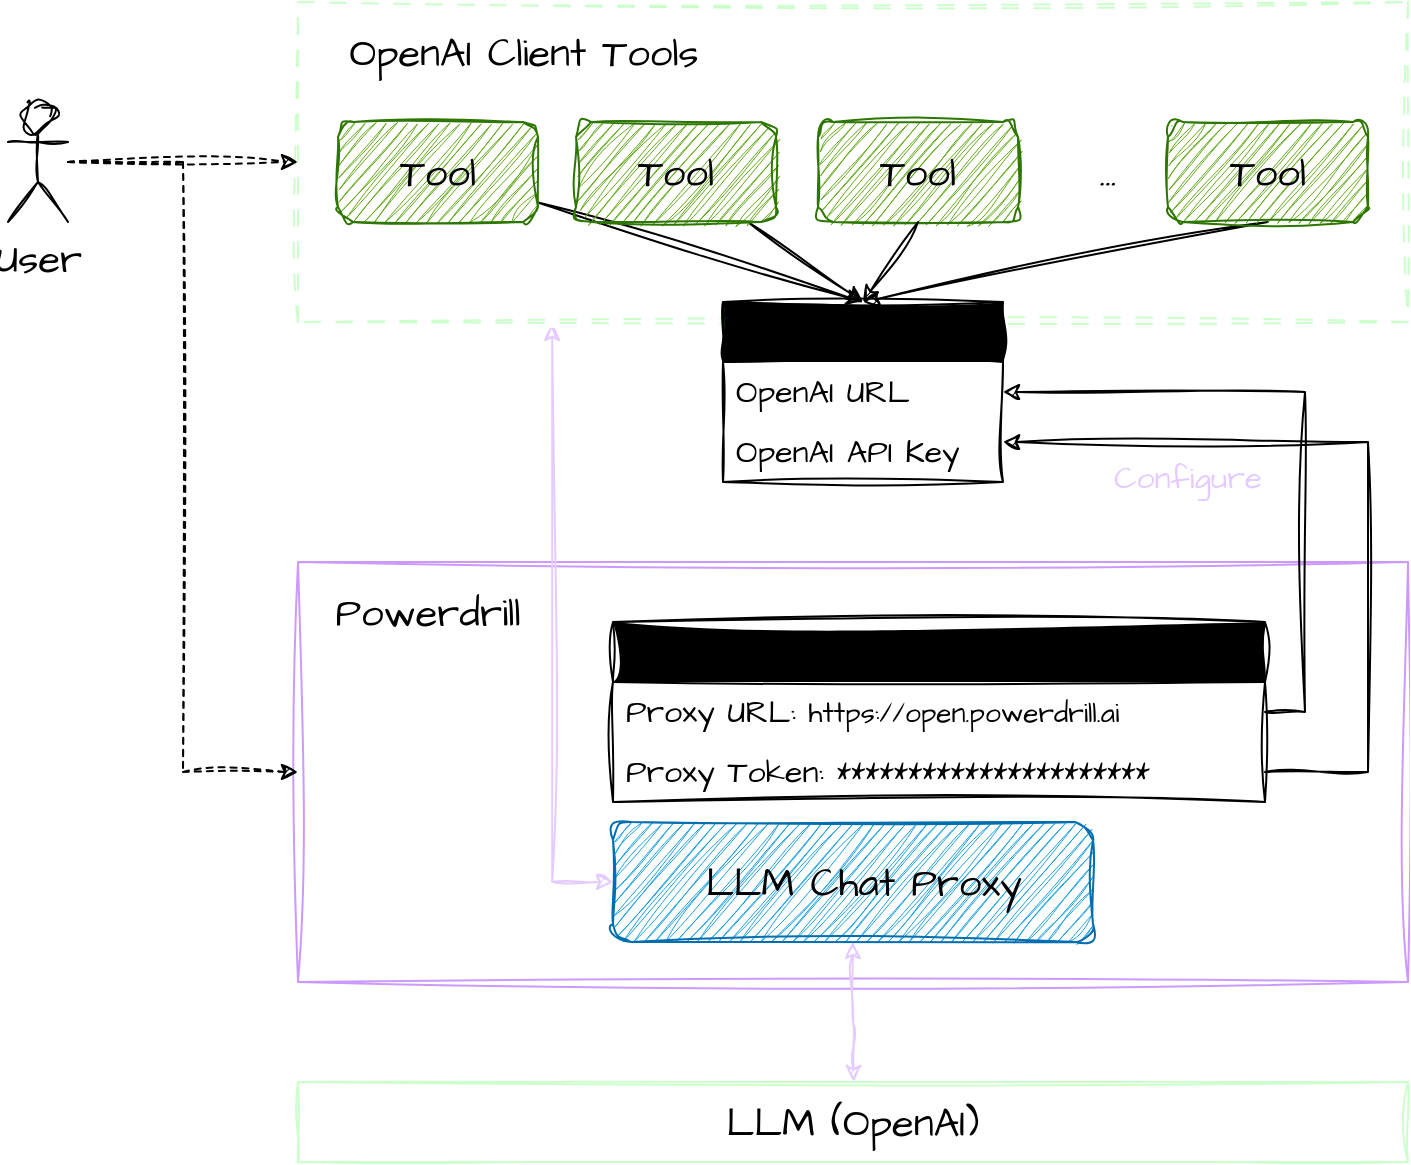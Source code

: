 <mxfile version="21.5.2" type="github">
  <diagram name="Page-1" id="-RpIPuz9YmKVfhQ-e5wv">
    <mxGraphModel dx="981" dy="1131" grid="1" gridSize="10" guides="1" tooltips="1" connect="1" arrows="1" fold="1" page="1" pageScale="1" pageWidth="827" pageHeight="1169" math="0" shadow="0">
      <root>
        <mxCell id="0" />
        <mxCell id="1" parent="0" />
        <mxCell id="BhB_OIrB13sOwprm3m46-2" value="" style="rounded=0;whiteSpace=wrap;html=1;sketch=1;hachureGap=4;jiggle=2;curveFitting=1;fontFamily=Architects Daughter;fontSource=https%3A%2F%2Ffonts.googleapis.com%2Fcss%3Ffamily%3DArchitects%2BDaughter;fontSize=20;strokeColor=#CC99FF;" parent="1" vertex="1">
          <mxGeometry x="195" y="570" width="555" height="210" as="geometry" />
        </mxCell>
        <mxCell id="CgtcT7TGVHsWQZtcHPxX-3" style="edgeStyle=orthogonalEdgeStyle;rounded=0;sketch=1;hachureGap=4;jiggle=2;curveFitting=1;orthogonalLoop=1;jettySize=auto;html=1;entryX=0.229;entryY=1.006;entryDx=0;entryDy=0;entryPerimeter=0;fontFamily=Architects Daughter;fontSource=https%3A%2F%2Ffonts.googleapis.com%2Fcss%3Ffamily%3DArchitects%2BDaughter;fontSize=16;exitX=0;exitY=0.5;exitDx=0;exitDy=0;startArrow=classic;startFill=1;strokeColor=#E5CCFF;" edge="1" parent="1" source="BhB_OIrB13sOwprm3m46-3" target="BhB_OIrB13sOwprm3m46-6">
          <mxGeometry relative="1" as="geometry" />
        </mxCell>
        <mxCell id="CgtcT7TGVHsWQZtcHPxX-4" style="edgeStyle=orthogonalEdgeStyle;rounded=0;sketch=1;hachureGap=4;jiggle=2;curveFitting=1;orthogonalLoop=1;jettySize=auto;html=1;fontFamily=Architects Daughter;fontSource=https%3A%2F%2Ffonts.googleapis.com%2Fcss%3Ffamily%3DArchitects%2BDaughter;fontSize=16;startArrow=classic;startFill=1;strokeColor=#E5CCFF;" edge="1" parent="1" source="BhB_OIrB13sOwprm3m46-3" target="CgtcT7TGVHsWQZtcHPxX-1">
          <mxGeometry relative="1" as="geometry">
            <Array as="points">
              <mxPoint x="473" y="800" />
              <mxPoint x="473" y="800" />
            </Array>
          </mxGeometry>
        </mxCell>
        <mxCell id="BhB_OIrB13sOwprm3m46-3" value="" style="rounded=1;whiteSpace=wrap;html=1;sketch=1;curveFitting=1;jiggle=2;fillColor=#1ba1e2;fontColor=#ffffff;strokeColor=#006EAF;" parent="1" vertex="1">
          <mxGeometry x="352.5" y="700" width="240" height="60" as="geometry" />
        </mxCell>
        <mxCell id="BhB_OIrB13sOwprm3m46-4" value="LLM Chat Proxy" style="text;html=1;strokeColor=none;fillColor=none;align=center;verticalAlign=middle;whiteSpace=wrap;rounded=0;fontSize=20;fontFamily=Architects Daughter;" parent="1" vertex="1">
          <mxGeometry x="382.5" y="720" width="190" height="20" as="geometry" />
        </mxCell>
        <mxCell id="BhB_OIrB13sOwprm3m46-5" value="Powerdrill" style="text;html=1;strokeColor=none;fillColor=none;align=center;verticalAlign=middle;whiteSpace=wrap;rounded=0;fontSize=20;fontFamily=Architects Daughter;" parent="1" vertex="1">
          <mxGeometry x="230" y="580" width="60" height="30" as="geometry" />
        </mxCell>
        <mxCell id="BhB_OIrB13sOwprm3m46-6" value="" style="rounded=0;whiteSpace=wrap;html=1;sketch=1;hachureGap=4;jiggle=2;curveFitting=1;fontFamily=Architects Daughter;fontSource=https%3A%2F%2Ffonts.googleapis.com%2Fcss%3Ffamily%3DArchitects%2BDaughter;fontSize=20;strokeColor=#CCFFCC;dashed=1;dashPattern=8 8;" parent="1" vertex="1">
          <mxGeometry x="195" y="290" width="555" height="160" as="geometry" />
        </mxCell>
        <mxCell id="BhB_OIrB13sOwprm3m46-7" value="OpenAI Client Tools" style="text;html=1;strokeColor=none;fillColor=none;align=center;verticalAlign=middle;whiteSpace=wrap;rounded=0;fontSize=20;fontFamily=Architects Daughter;" parent="1" vertex="1">
          <mxGeometry x="195" y="300" width="226" height="30" as="geometry" />
        </mxCell>
        <mxCell id="YGRjid9swvJ--D3n12rC-10" style="rounded=0;sketch=1;hachureGap=4;jiggle=2;curveFitting=1;orthogonalLoop=1;jettySize=auto;html=1;entryX=0.5;entryY=0;entryDx=0;entryDy=0;fontFamily=Architects Daughter;fontSource=https%3A%2F%2Ffonts.googleapis.com%2Fcss%3Ffamily%3DArchitects%2BDaughter;fontSize=16;" parent="1" source="BhB_OIrB13sOwprm3m46-8" target="YGRjid9swvJ--D3n12rC-7" edge="1">
          <mxGeometry relative="1" as="geometry" />
        </mxCell>
        <mxCell id="BhB_OIrB13sOwprm3m46-8" value="" style="rounded=1;whiteSpace=wrap;html=1;sketch=1;curveFitting=1;jiggle=2;fillColor=#60a917;fontColor=#ffffff;strokeColor=#2D7600;" parent="1" vertex="1">
          <mxGeometry x="215" y="350" width="100" height="50" as="geometry" />
        </mxCell>
        <mxCell id="BhB_OIrB13sOwprm3m46-9" value="Tool" style="text;html=1;strokeColor=none;fillColor=none;align=center;verticalAlign=middle;whiteSpace=wrap;rounded=0;fontSize=20;fontFamily=Architects Daughter;" parent="1" vertex="1">
          <mxGeometry x="235" y="360" width="60" height="30" as="geometry" />
        </mxCell>
        <mxCell id="YGRjid9swvJ--D3n12rC-13" style="rounded=0;sketch=1;hachureGap=4;jiggle=2;curveFitting=1;orthogonalLoop=1;jettySize=auto;html=1;entryX=0.5;entryY=0;entryDx=0;entryDy=0;fontFamily=Architects Daughter;fontSource=https%3A%2F%2Ffonts.googleapis.com%2Fcss%3Ffamily%3DArchitects%2BDaughter;fontSize=16;" parent="1" source="BhB_OIrB13sOwprm3m46-10" target="YGRjid9swvJ--D3n12rC-7" edge="1">
          <mxGeometry relative="1" as="geometry" />
        </mxCell>
        <mxCell id="BhB_OIrB13sOwprm3m46-10" value="" style="rounded=1;whiteSpace=wrap;html=1;sketch=1;curveFitting=1;jiggle=2;fillColor=#60a917;fontColor=#ffffff;strokeColor=#2D7600;" parent="1" vertex="1">
          <mxGeometry x="334" y="350" width="100" height="50" as="geometry" />
        </mxCell>
        <mxCell id="BhB_OIrB13sOwprm3m46-11" value="Tool" style="text;html=1;strokeColor=none;fillColor=none;align=center;verticalAlign=middle;whiteSpace=wrap;rounded=0;fontSize=20;fontFamily=Architects Daughter;" parent="1" vertex="1">
          <mxGeometry x="354" y="360" width="60" height="30" as="geometry" />
        </mxCell>
        <mxCell id="BhB_OIrB13sOwprm3m46-12" value="" style="rounded=1;whiteSpace=wrap;html=1;sketch=1;curveFitting=1;jiggle=2;fillColor=#60a917;fontColor=#ffffff;strokeColor=#2D7600;" parent="1" vertex="1">
          <mxGeometry x="455" y="350" width="100" height="50" as="geometry" />
        </mxCell>
        <mxCell id="YGRjid9swvJ--D3n12rC-12" style="rounded=0;sketch=1;hachureGap=4;jiggle=2;curveFitting=1;orthogonalLoop=1;jettySize=auto;html=1;entryX=0.5;entryY=0;entryDx=0;entryDy=0;fontFamily=Architects Daughter;fontSource=https%3A%2F%2Ffonts.googleapis.com%2Fcss%3Ffamily%3DArchitects%2BDaughter;fontSize=16;exitX=0.5;exitY=1;exitDx=0;exitDy=0;" parent="1" source="BhB_OIrB13sOwprm3m46-12" target="YGRjid9swvJ--D3n12rC-7" edge="1">
          <mxGeometry relative="1" as="geometry" />
        </mxCell>
        <mxCell id="BhB_OIrB13sOwprm3m46-13" value="Tool" style="text;html=1;strokeColor=none;fillColor=none;align=center;verticalAlign=middle;whiteSpace=wrap;rounded=0;fontSize=20;fontFamily=Architects Daughter;" parent="1" vertex="1">
          <mxGeometry x="475" y="360" width="60" height="30" as="geometry" />
        </mxCell>
        <mxCell id="BhB_OIrB13sOwprm3m46-14" value="..." style="text;html=1;strokeColor=none;fillColor=none;align=center;verticalAlign=middle;whiteSpace=wrap;rounded=0;fontSize=20;fontFamily=Architects Daughter;" parent="1" vertex="1">
          <mxGeometry x="570" y="360" width="60" height="30" as="geometry" />
        </mxCell>
        <mxCell id="YGRjid9swvJ--D3n12rC-14" style="rounded=0;sketch=1;hachureGap=4;jiggle=2;curveFitting=1;orthogonalLoop=1;jettySize=auto;html=1;entryX=0.5;entryY=0;entryDx=0;entryDy=0;fontFamily=Architects Daughter;fontSource=https%3A%2F%2Ffonts.googleapis.com%2Fcss%3Ffamily%3DArchitects%2BDaughter;fontSize=16;exitX=0.5;exitY=1;exitDx=0;exitDy=0;" parent="1" source="BhB_OIrB13sOwprm3m46-17" target="YGRjid9swvJ--D3n12rC-7" edge="1">
          <mxGeometry relative="1" as="geometry" />
        </mxCell>
        <mxCell id="BhB_OIrB13sOwprm3m46-17" value="" style="rounded=1;whiteSpace=wrap;html=1;sketch=1;curveFitting=1;jiggle=2;fillColor=#60a917;fontColor=#ffffff;strokeColor=#2D7600;" parent="1" vertex="1">
          <mxGeometry x="630" y="350" width="100" height="50" as="geometry" />
        </mxCell>
        <mxCell id="BhB_OIrB13sOwprm3m46-21" style="edgeStyle=orthogonalEdgeStyle;rounded=0;sketch=1;hachureGap=4;jiggle=2;curveFitting=1;orthogonalLoop=1;jettySize=auto;html=1;entryX=0;entryY=0.5;entryDx=0;entryDy=0;fontFamily=Architects Daughter;fontSource=https%3A%2F%2Ffonts.googleapis.com%2Fcss%3Ffamily%3DArchitects%2BDaughter;fontSize=16;dashed=1;" parent="1" source="BhB_OIrB13sOwprm3m46-20" target="BhB_OIrB13sOwprm3m46-6" edge="1">
          <mxGeometry relative="1" as="geometry" />
        </mxCell>
        <mxCell id="BhB_OIrB13sOwprm3m46-22" style="edgeStyle=orthogonalEdgeStyle;rounded=0;sketch=1;hachureGap=4;jiggle=2;curveFitting=1;orthogonalLoop=1;jettySize=auto;html=1;entryX=0;entryY=0.5;entryDx=0;entryDy=0;fontFamily=Architects Daughter;fontSource=https%3A%2F%2Ffonts.googleapis.com%2Fcss%3Ffamily%3DArchitects%2BDaughter;fontSize=16;dashed=1;" parent="1" source="BhB_OIrB13sOwprm3m46-20" target="BhB_OIrB13sOwprm3m46-2" edge="1">
          <mxGeometry relative="1" as="geometry" />
        </mxCell>
        <mxCell id="BhB_OIrB13sOwprm3m46-20" value="User" style="shape=umlActor;verticalLabelPosition=bottom;verticalAlign=top;html=1;outlineConnect=0;sketch=1;hachureGap=4;jiggle=2;curveFitting=1;fontFamily=Architects Daughter;fontSource=https%3A%2F%2Ffonts.googleapis.com%2Fcss%3Ffamily%3DArchitects%2BDaughter;fontSize=20;" parent="1" vertex="1">
          <mxGeometry x="50" y="340" width="30" height="60" as="geometry" />
        </mxCell>
        <mxCell id="BhB_OIrB13sOwprm3m46-45" value="&lt;span style=&quot;font-size: 16px;&quot;&gt;Configure&lt;/span&gt;" style="text;html=1;strokeColor=none;fillColor=none;align=center;verticalAlign=middle;whiteSpace=wrap;rounded=0;fontSize=20;fontFamily=Architects Daughter;fontColor=#E5CCFF;" parent="1" vertex="1">
          <mxGeometry x="610" y="511" width="60" height="30" as="geometry" />
        </mxCell>
        <mxCell id="YGRjid9swvJ--D3n12rC-2" value="Settings" style="swimlane;fontStyle=0;childLayout=stackLayout;horizontal=1;startSize=30;horizontalStack=0;resizeParent=1;resizeParentMax=0;resizeLast=0;collapsible=1;marginBottom=0;whiteSpace=wrap;html=1;sketch=1;hachureGap=4;jiggle=2;curveFitting=1;fontFamily=Architects Daughter;fontSource=https%3A%2F%2Ffonts.googleapis.com%2Fcss%3Ffamily%3DArchitects%2BDaughter;fontSize=16;fillStyle=solid;fillColor=#000000;" parent="1" vertex="1">
          <mxGeometry x="352.5" y="600" width="326" height="90" as="geometry" />
        </mxCell>
        <mxCell id="YGRjid9swvJ--D3n12rC-3" value="Proxy URL:&amp;nbsp;&lt;font style=&quot;font-size: 14px;&quot;&gt;https://open.powerdrill.ai&lt;/font&gt;" style="text;strokeColor=none;fillColor=none;align=left;verticalAlign=middle;spacingLeft=4;spacingRight=4;overflow=hidden;points=[[0,0.5],[1,0.5]];portConstraint=eastwest;rotatable=0;whiteSpace=wrap;html=1;fontSize=16;fontFamily=Architects Daughter;" parent="YGRjid9swvJ--D3n12rC-2" vertex="1">
          <mxGeometry y="30" width="326" height="30" as="geometry" />
        </mxCell>
        <mxCell id="YGRjid9swvJ--D3n12rC-4" value="Proxy Token:&amp;nbsp;&lt;font style=&quot;font-size: 14px;&quot;&gt;**********************&lt;/font&gt;" style="text;strokeColor=none;fillColor=none;align=left;verticalAlign=middle;spacingLeft=4;spacingRight=4;overflow=hidden;points=[[0,0.5],[1,0.5]];portConstraint=eastwest;rotatable=0;whiteSpace=wrap;html=1;fontSize=16;fontFamily=Architects Daughter;" parent="YGRjid9swvJ--D3n12rC-2" vertex="1">
          <mxGeometry y="60" width="326" height="30" as="geometry" />
        </mxCell>
        <mxCell id="YGRjid9swvJ--D3n12rC-6" value="Tool" style="text;html=1;strokeColor=none;fillColor=none;align=center;verticalAlign=middle;whiteSpace=wrap;rounded=0;fontSize=20;fontFamily=Architects Daughter;" parent="1" vertex="1">
          <mxGeometry x="650" y="360" width="60" height="30" as="geometry" />
        </mxCell>
        <mxCell id="YGRjid9swvJ--D3n12rC-7" value="Settings" style="swimlane;fontStyle=0;childLayout=stackLayout;horizontal=1;startSize=30;horizontalStack=0;resizeParent=1;resizeParentMax=0;resizeLast=0;collapsible=1;marginBottom=0;whiteSpace=wrap;html=1;sketch=1;hachureGap=4;jiggle=2;curveFitting=1;fontFamily=Architects Daughter;fontSource=https%3A%2F%2Ffonts.googleapis.com%2Fcss%3Ffamily%3DArchitects%2BDaughter;fontSize=16;fillStyle=solid;fillColor=#000000;" parent="1" vertex="1">
          <mxGeometry x="407.5" y="440" width="140" height="90" as="geometry" />
        </mxCell>
        <mxCell id="YGRjid9swvJ--D3n12rC-8" value="OpenAI URL" style="text;strokeColor=none;fillColor=none;align=left;verticalAlign=middle;spacingLeft=4;spacingRight=4;overflow=hidden;points=[[0,0.5],[1,0.5]];portConstraint=eastwest;rotatable=0;whiteSpace=wrap;html=1;fontSize=16;fontFamily=Architects Daughter;" parent="YGRjid9swvJ--D3n12rC-7" vertex="1">
          <mxGeometry y="30" width="140" height="30" as="geometry" />
        </mxCell>
        <mxCell id="YGRjid9swvJ--D3n12rC-9" value="OpenAI API Key" style="text;strokeColor=none;fillColor=none;align=left;verticalAlign=middle;spacingLeft=4;spacingRight=4;overflow=hidden;points=[[0,0.5],[1,0.5]];portConstraint=eastwest;rotatable=0;whiteSpace=wrap;html=1;fontSize=16;fontFamily=Architects Daughter;" parent="YGRjid9swvJ--D3n12rC-7" vertex="1">
          <mxGeometry y="60" width="140" height="30" as="geometry" />
        </mxCell>
        <mxCell id="YGRjid9swvJ--D3n12rC-15" style="edgeStyle=orthogonalEdgeStyle;rounded=0;sketch=1;hachureGap=4;jiggle=2;curveFitting=1;orthogonalLoop=1;jettySize=auto;html=1;fontFamily=Architects Daughter;fontSource=https%3A%2F%2Ffonts.googleapis.com%2Fcss%3Ffamily%3DArchitects%2BDaughter;fontSize=16;entryX=1;entryY=0.5;entryDx=0;entryDy=0;startArrow=classic;startFill=1;endArrow=none;endFill=0;" parent="1" source="YGRjid9swvJ--D3n12rC-8" target="YGRjid9swvJ--D3n12rC-3" edge="1">
          <mxGeometry relative="1" as="geometry" />
        </mxCell>
        <mxCell id="YGRjid9swvJ--D3n12rC-17" style="edgeStyle=orthogonalEdgeStyle;rounded=0;sketch=1;hachureGap=4;jiggle=2;curveFitting=1;orthogonalLoop=1;jettySize=auto;html=1;entryX=1;entryY=0.5;entryDx=0;entryDy=0;fontFamily=Architects Daughter;fontSource=https%3A%2F%2Ffonts.googleapis.com%2Fcss%3Ffamily%3DArchitects%2BDaughter;fontSize=16;startArrow=classic;startFill=1;endArrow=none;endFill=0;" parent="1" source="YGRjid9swvJ--D3n12rC-9" target="YGRjid9swvJ--D3n12rC-4" edge="1">
          <mxGeometry relative="1" as="geometry">
            <Array as="points">
              <mxPoint x="730" y="510" />
              <mxPoint x="730" y="675" />
            </Array>
          </mxGeometry>
        </mxCell>
        <mxCell id="CgtcT7TGVHsWQZtcHPxX-1" value="LLM (OpenAI)" style="rounded=0;whiteSpace=wrap;html=1;sketch=1;hachureGap=4;jiggle=2;curveFitting=1;fontFamily=Architects Daughter;fontSource=https%3A%2F%2Ffonts.googleapis.com%2Fcss%3Ffamily%3DArchitects%2BDaughter;fontSize=20;strokeColor=#CCFFCC;" vertex="1" parent="1">
          <mxGeometry x="195" y="830" width="555" height="40" as="geometry" />
        </mxCell>
      </root>
    </mxGraphModel>
  </diagram>
</mxfile>
